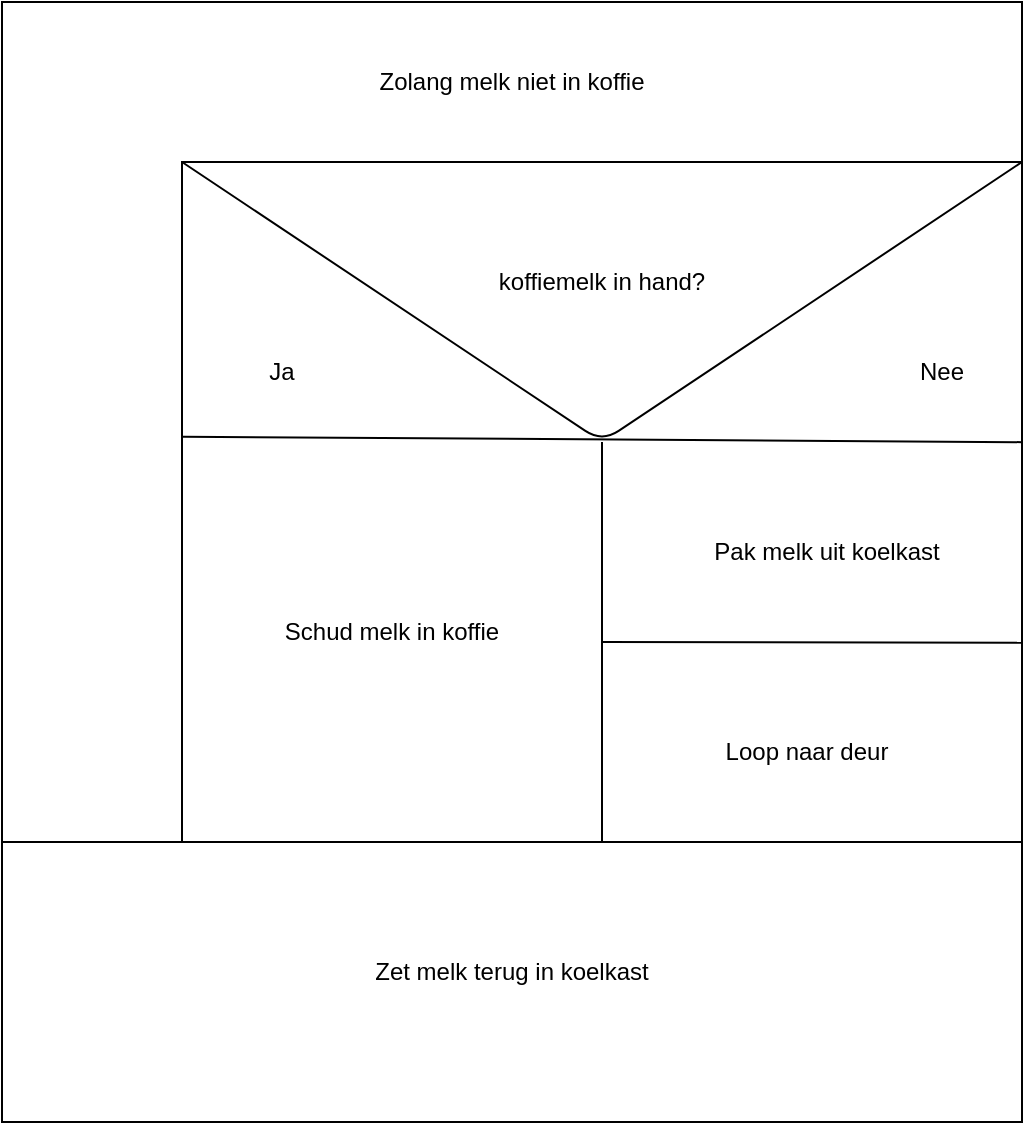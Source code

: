 <mxfile>
    <diagram id="buLOcxX8CxxqYKLBziIx" name="Page-1">
        <mxGraphModel dx="738" dy="566" grid="1" gridSize="10" guides="1" tooltips="1" connect="1" arrows="1" fold="1" page="1" pageScale="1" pageWidth="850" pageHeight="1100" math="0" shadow="0">
            <root>
                <mxCell id="0"/>
                <mxCell id="1" parent="0"/>
                <mxCell id="12" value="" style="rounded=0;whiteSpace=wrap;html=1;" vertex="1" parent="1">
                    <mxGeometry x="70" y="40" width="510" height="420" as="geometry"/>
                </mxCell>
                <mxCell id="2" value="" style="rounded=0;whiteSpace=wrap;html=1;" vertex="1" parent="1">
                    <mxGeometry x="160" y="120" width="420" height="340" as="geometry"/>
                </mxCell>
                <mxCell id="4" value="" style="endArrow=none;html=1;exitX=0.001;exitY=0.404;exitDx=0;exitDy=0;exitPerimeter=0;entryX=1;entryY=0.412;entryDx=0;entryDy=0;entryPerimeter=0;" edge="1" parent="1" source="2" target="2">
                    <mxGeometry width="50" height="50" relative="1" as="geometry">
                        <mxPoint x="350" y="320" as="sourcePoint"/>
                        <mxPoint x="400" y="270" as="targetPoint"/>
                    </mxGeometry>
                </mxCell>
                <mxCell id="7" value="" style="endArrow=none;html=1;exitX=0;exitY=0;exitDx=0;exitDy=0;entryX=1;entryY=0;entryDx=0;entryDy=0;" edge="1" parent="1" source="2" target="2">
                    <mxGeometry width="50" height="50" relative="1" as="geometry">
                        <mxPoint x="350" y="320" as="sourcePoint"/>
                        <mxPoint x="400" y="270" as="targetPoint"/>
                        <Array as="points">
                            <mxPoint x="370" y="260"/>
                        </Array>
                    </mxGeometry>
                </mxCell>
                <mxCell id="8" value="koffiemelk in hand?" style="text;html=1;strokeColor=none;fillColor=none;align=center;verticalAlign=middle;whiteSpace=wrap;rounded=0;" vertex="1" parent="1">
                    <mxGeometry x="280" y="160" width="180" height="40" as="geometry"/>
                </mxCell>
                <mxCell id="9" value="Ja" style="text;html=1;strokeColor=none;fillColor=none;align=center;verticalAlign=middle;whiteSpace=wrap;rounded=0;" vertex="1" parent="1">
                    <mxGeometry x="180" y="210" width="60" height="30" as="geometry"/>
                </mxCell>
                <mxCell id="10" value="Nee" style="text;html=1;strokeColor=none;fillColor=none;align=center;verticalAlign=middle;whiteSpace=wrap;rounded=0;" vertex="1" parent="1">
                    <mxGeometry x="510" y="210" width="60" height="30" as="geometry"/>
                </mxCell>
                <mxCell id="11" value="" style="endArrow=none;html=1;exitX=0.5;exitY=1;exitDx=0;exitDy=0;" edge="1" parent="1" source="2">
                    <mxGeometry width="50" height="50" relative="1" as="geometry">
                        <mxPoint x="350" y="330" as="sourcePoint"/>
                        <mxPoint x="370" y="260" as="targetPoint"/>
                    </mxGeometry>
                </mxCell>
                <mxCell id="13" value="Zolang melk niet in koffie" style="text;html=1;strokeColor=none;fillColor=none;align=center;verticalAlign=middle;whiteSpace=wrap;rounded=0;" vertex="1" parent="1">
                    <mxGeometry x="180" y="60" width="290" height="40" as="geometry"/>
                </mxCell>
                <mxCell id="15" value="Schud melk in koffie" style="text;html=1;strokeColor=none;fillColor=none;align=center;verticalAlign=middle;whiteSpace=wrap;rounded=0;" vertex="1" parent="1">
                    <mxGeometry x="200" y="330" width="130" height="50" as="geometry"/>
                </mxCell>
                <mxCell id="16" value="" style="endArrow=none;html=1;entryX=1.001;entryY=0.707;entryDx=0;entryDy=0;entryPerimeter=0;" edge="1" parent="1" target="2">
                    <mxGeometry width="50" height="50" relative="1" as="geometry">
                        <mxPoint x="370" y="360" as="sourcePoint"/>
                        <mxPoint x="400" y="270" as="targetPoint"/>
                    </mxGeometry>
                </mxCell>
                <mxCell id="17" value="Pak melk uit koelkast" style="text;html=1;strokeColor=none;fillColor=none;align=center;verticalAlign=middle;whiteSpace=wrap;rounded=0;" vertex="1" parent="1">
                    <mxGeometry x="420" y="300" width="125" height="30" as="geometry"/>
                </mxCell>
                <mxCell id="18" value="Loop naar deur" style="text;html=1;strokeColor=none;fillColor=none;align=center;verticalAlign=middle;whiteSpace=wrap;rounded=0;" vertex="1" parent="1">
                    <mxGeometry x="410" y="400" width="125" height="30" as="geometry"/>
                </mxCell>
                <mxCell id="19" value="" style="rounded=0;whiteSpace=wrap;html=1;" vertex="1" parent="1">
                    <mxGeometry x="70" y="460" width="510" height="140" as="geometry"/>
                </mxCell>
                <mxCell id="20" value="Zet melk terug in koelkast" style="text;html=1;strokeColor=none;fillColor=none;align=center;verticalAlign=middle;whiteSpace=wrap;rounded=0;" vertex="1" parent="1">
                    <mxGeometry x="235" y="500" width="180" height="50" as="geometry"/>
                </mxCell>
            </root>
        </mxGraphModel>
    </diagram>
</mxfile>